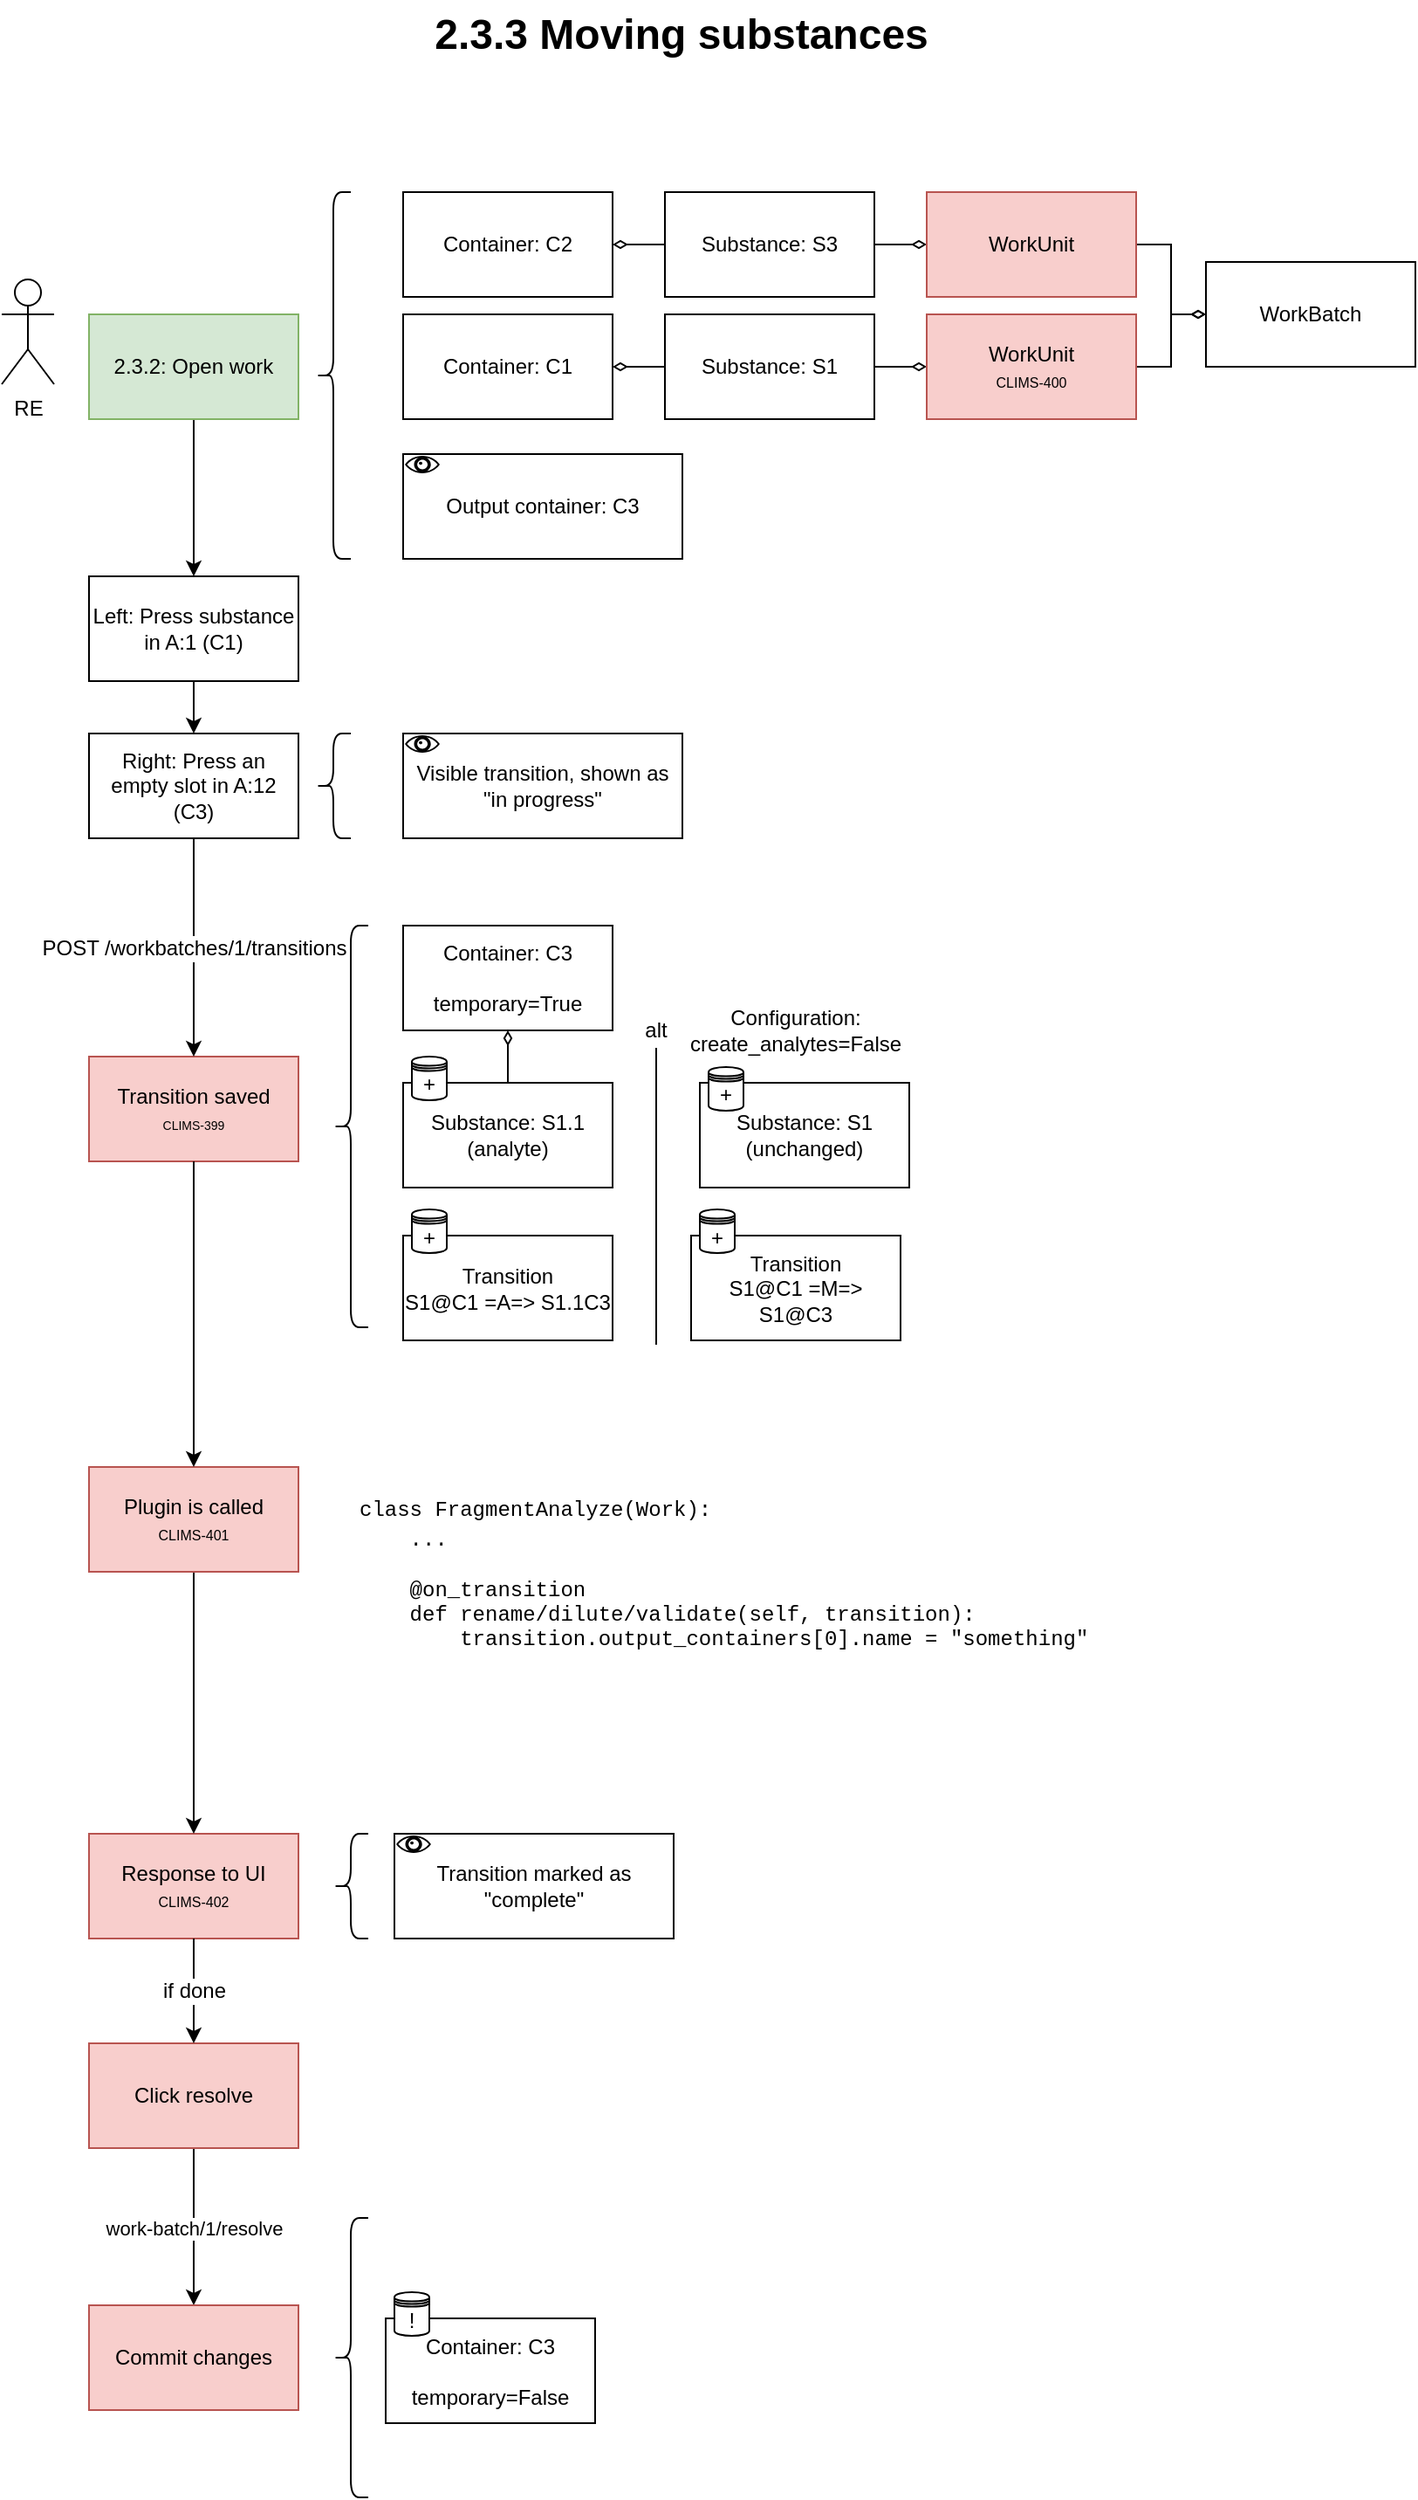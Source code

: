 <mxfile version="13.6.2" type="device"><diagram id="FZeOj1Peimrqbkz0t84R" name="Page-1"><mxGraphModel dx="1355" dy="945" grid="1" gridSize="10" guides="1" tooltips="1" connect="1" arrows="1" fold="1" page="1" pageScale="1" pageWidth="850" pageHeight="1100" math="0" shadow="0"><root><mxCell id="0"/><mxCell id="1" parent="0"/><mxCell id="lgbZ7ekYdtmSfeWeY-nu-1" value="RE" style="shape=umlActor;verticalLabelPosition=bottom;verticalAlign=top;html=1;outlineConnect=0;fontSize=12;" vertex="1" parent="1"><mxGeometry x="30" y="170" width="30" height="60" as="geometry"/></mxCell><mxCell id="lgbZ7ekYdtmSfeWeY-nu-2" value="" style="edgeStyle=orthogonalEdgeStyle;rounded=0;orthogonalLoop=1;jettySize=auto;html=1;startArrow=none;startFill=0;endArrow=classic;endFill=1;fontSize=12;" edge="1" parent="1" source="lgbZ7ekYdtmSfeWeY-nu-3" target="lgbZ7ekYdtmSfeWeY-nu-6"><mxGeometry relative="1" as="geometry"/></mxCell><mxCell id="lgbZ7ekYdtmSfeWeY-nu-3" value="Left: Press substance in A:1 (C1)" style="whiteSpace=wrap;html=1;rounded=0;" vertex="1" parent="1"><mxGeometry x="80" y="340" width="120" height="60" as="geometry"/></mxCell><mxCell id="lgbZ7ekYdtmSfeWeY-nu-4" value="" style="edgeStyle=orthogonalEdgeStyle;rounded=0;orthogonalLoop=1;jettySize=auto;html=1;startArrow=none;startFill=0;endArrow=classic;endFill=1;fontSize=12;" edge="1" parent="1" source="lgbZ7ekYdtmSfeWeY-nu-64" target="lgbZ7ekYdtmSfeWeY-nu-20"><mxGeometry relative="1" as="geometry"/></mxCell><mxCell id="lgbZ7ekYdtmSfeWeY-nu-5" value="work-batch/1/resolve" style="edgeLabel;html=1;align=center;verticalAlign=middle;resizable=0;points=[];" vertex="1" connectable="0" parent="lgbZ7ekYdtmSfeWeY-nu-4"><mxGeometry x="-0.223" relative="1" as="geometry"><mxPoint y="10.83" as="offset"/></mxGeometry></mxCell><mxCell id="lgbZ7ekYdtmSfeWeY-nu-6" value="Right: Press an empty slot in A:12 (C3)" style="whiteSpace=wrap;html=1;rounded=0;" vertex="1" parent="1"><mxGeometry x="80" y="430" width="120" height="60" as="geometry"/></mxCell><mxCell id="lgbZ7ekYdtmSfeWeY-nu-7" value="" style="shape=curlyBracket;whiteSpace=wrap;html=1;rounded=1;size=0.5;" vertex="1" parent="1"><mxGeometry x="210" y="120" width="20" height="210" as="geometry"/></mxCell><mxCell id="lgbZ7ekYdtmSfeWeY-nu-8" value="" style="edgeStyle=orthogonalEdgeStyle;rounded=0;orthogonalLoop=1;jettySize=auto;html=1;startArrow=diamondThin;startFill=0;endArrow=none;endFill=0;fontSize=12;" edge="1" parent="1" source="lgbZ7ekYdtmSfeWeY-nu-9" target="lgbZ7ekYdtmSfeWeY-nu-13"><mxGeometry relative="1" as="geometry"/></mxCell><mxCell id="lgbZ7ekYdtmSfeWeY-nu-9" value="Container: C1" style="rounded=0;whiteSpace=wrap;html=1;fillColor=#FFFFFF;fontSize=12;" vertex="1" parent="1"><mxGeometry x="260" y="190" width="120" height="60" as="geometry"/></mxCell><mxCell id="lgbZ7ekYdtmSfeWeY-nu-10" value="" style="edgeStyle=orthogonalEdgeStyle;rounded=0;orthogonalLoop=1;jettySize=auto;html=1;startArrow=diamondThin;startFill=0;endArrow=none;endFill=0;fontSize=12;" edge="1" parent="1" source="lgbZ7ekYdtmSfeWeY-nu-11" target="lgbZ7ekYdtmSfeWeY-nu-15"><mxGeometry relative="1" as="geometry"/></mxCell><mxCell id="lgbZ7ekYdtmSfeWeY-nu-11" value="Container: C2" style="rounded=0;whiteSpace=wrap;html=1;fillColor=#FFFFFF;fontSize=12;" vertex="1" parent="1"><mxGeometry x="260" y="120" width="120" height="60" as="geometry"/></mxCell><mxCell id="lgbZ7ekYdtmSfeWeY-nu-12" style="edgeStyle=orthogonalEdgeStyle;rounded=0;orthogonalLoop=1;jettySize=auto;html=1;startArrow=none;startFill=0;endArrow=diamondThin;endFill=0;strokeColor=#000000;fontSize=12;" edge="1" parent="1" source="lgbZ7ekYdtmSfeWeY-nu-13" target="lgbZ7ekYdtmSfeWeY-nu-36"><mxGeometry relative="1" as="geometry"/></mxCell><mxCell id="lgbZ7ekYdtmSfeWeY-nu-13" value="Substance: S1" style="rounded=0;whiteSpace=wrap;html=1;fillColor=#FFFFFF;fontSize=12;" vertex="1" parent="1"><mxGeometry x="410" y="190" width="120" height="60" as="geometry"/></mxCell><mxCell id="lgbZ7ekYdtmSfeWeY-nu-14" style="edgeStyle=orthogonalEdgeStyle;rounded=0;orthogonalLoop=1;jettySize=auto;html=1;startArrow=none;startFill=0;endArrow=diamondThin;endFill=0;strokeColor=#000000;fontSize=12;" edge="1" parent="1" source="lgbZ7ekYdtmSfeWeY-nu-15" target="lgbZ7ekYdtmSfeWeY-nu-34"><mxGeometry relative="1" as="geometry"/></mxCell><mxCell id="lgbZ7ekYdtmSfeWeY-nu-15" value="Substance: S3" style="rounded=0;whiteSpace=wrap;html=1;fillColor=#FFFFFF;fontSize=12;" vertex="1" parent="1"><mxGeometry x="410" y="120" width="120" height="60" as="geometry"/></mxCell><mxCell id="lgbZ7ekYdtmSfeWeY-nu-16" value="" style="shape=curlyBracket;whiteSpace=wrap;html=1;rounded=1;size=0.5;" vertex="1" parent="1"><mxGeometry x="220" y="540" width="20" height="230" as="geometry"/></mxCell><mxCell id="lgbZ7ekYdtmSfeWeY-nu-17" value="" style="edgeStyle=orthogonalEdgeStyle;rounded=0;orthogonalLoop=1;jettySize=auto;html=1;startArrow=diamondThin;startFill=0;endArrow=none;endFill=0;fontSize=12;" edge="1" parent="1" source="lgbZ7ekYdtmSfeWeY-nu-18" target="lgbZ7ekYdtmSfeWeY-nu-19"><mxGeometry relative="1" as="geometry"/></mxCell><mxCell id="lgbZ7ekYdtmSfeWeY-nu-18" value="Container: C3&lt;br&gt;&lt;br&gt;temporary=True" style="rounded=0;whiteSpace=wrap;html=1;fillColor=#FFFFFF;fontSize=12;" vertex="1" parent="1"><mxGeometry x="260" y="540" width="120" height="60" as="geometry"/></mxCell><mxCell id="lgbZ7ekYdtmSfeWeY-nu-19" value="Substance: S1.1&lt;br&gt;(analyte)" style="rounded=0;whiteSpace=wrap;html=1;fillColor=#FFFFFF;fontSize=12;" vertex="1" parent="1"><mxGeometry x="260" y="630" width="120" height="60" as="geometry"/></mxCell><mxCell id="lgbZ7ekYdtmSfeWeY-nu-20" value="Commit changes" style="whiteSpace=wrap;html=1;rounded=0;fillColor=#f8cecc;strokeColor=#b85450;" vertex="1" parent="1"><mxGeometry x="80" y="1330" width="120" height="60" as="geometry"/></mxCell><mxCell id="lgbZ7ekYdtmSfeWeY-nu-21" value="" style="shape=curlyBracket;whiteSpace=wrap;html=1;rounded=1;size=0.5;" vertex="1" parent="1"><mxGeometry x="220" y="1280" width="20" height="160" as="geometry"/></mxCell><mxCell id="lgbZ7ekYdtmSfeWeY-nu-22" value="Container: C3&lt;br&gt;&lt;br&gt;temporary=False" style="rounded=0;whiteSpace=wrap;html=1;fillColor=#FFFFFF;fontSize=12;" vertex="1" parent="1"><mxGeometry x="250" y="1337.5" width="120" height="60" as="geometry"/></mxCell><mxCell id="lgbZ7ekYdtmSfeWeY-nu-23" value="+" style="shape=datastore;whiteSpace=wrap;html=1;fontSize=12;" vertex="1" parent="1"><mxGeometry x="265" y="615" width="20" height="25" as="geometry"/></mxCell><mxCell id="lgbZ7ekYdtmSfeWeY-nu-24" value="!" style="shape=datastore;whiteSpace=wrap;html=1;fontSize=12;" vertex="1" parent="1"><mxGeometry x="255" y="1322.5" width="20" height="25" as="geometry"/></mxCell><mxCell id="lgbZ7ekYdtmSfeWeY-nu-25" value="" style="line;strokeWidth=1;direction=south;html=1;fillColor=#FFFFFF;fontSize=12;" vertex="1" parent="1"><mxGeometry x="400" y="610" width="10" height="170" as="geometry"/></mxCell><mxCell id="lgbZ7ekYdtmSfeWeY-nu-26" value="alt" style="text;html=1;strokeColor=none;fillColor=none;align=center;verticalAlign=middle;whiteSpace=wrap;rounded=0;fontSize=12;" vertex="1" parent="1"><mxGeometry x="385" y="590" width="40" height="20" as="geometry"/></mxCell><mxCell id="lgbZ7ekYdtmSfeWeY-nu-27" value="Substance: S1&lt;br&gt;(unchanged)" style="rounded=0;whiteSpace=wrap;html=1;fillColor=#FFFFFF;fontSize=12;" vertex="1" parent="1"><mxGeometry x="430" y="630" width="120" height="60" as="geometry"/></mxCell><mxCell id="lgbZ7ekYdtmSfeWeY-nu-28" value="+" style="shape=datastore;whiteSpace=wrap;html=1;fontSize=12;" vertex="1" parent="1"><mxGeometry x="435" y="621" width="20" height="25" as="geometry"/></mxCell><mxCell id="lgbZ7ekYdtmSfeWeY-nu-29" value="Configuration: create_analytes=False" style="text;html=1;strokeColor=none;fillColor=none;align=center;verticalAlign=middle;whiteSpace=wrap;rounded=0;fontSize=12;" vertex="1" parent="1"><mxGeometry x="465" y="590" width="40" height="20" as="geometry"/></mxCell><mxCell id="lgbZ7ekYdtmSfeWeY-nu-30" value="" style="edgeStyle=orthogonalEdgeStyle;rounded=0;orthogonalLoop=1;jettySize=auto;html=1;startArrow=none;startFill=0;endArrow=classic;endFill=1;fontSize=12;" edge="1" parent="1" source="lgbZ7ekYdtmSfeWeY-nu-59" target="lgbZ7ekYdtmSfeWeY-nu-3"><mxGeometry relative="1" as="geometry"><mxPoint x="140" y="255.0" as="sourcePoint"/><mxPoint x="140" y="480" as="targetPoint"/></mxGeometry></mxCell><mxCell id="lgbZ7ekYdtmSfeWeY-nu-31" style="edgeStyle=orthogonalEdgeStyle;rounded=0;orthogonalLoop=1;jettySize=auto;html=1;startArrow=diamondThin;startFill=0;endArrow=none;endFill=0;fontSize=12;strokeColor=none;" edge="1" parent="1" source="lgbZ7ekYdtmSfeWeY-nu-34" target="lgbZ7ekYdtmSfeWeY-nu-15"><mxGeometry relative="1" as="geometry"><Array as="points"/></mxGeometry></mxCell><mxCell id="lgbZ7ekYdtmSfeWeY-nu-32" value="WorkBatch" style="rounded=0;whiteSpace=wrap;html=1;strokeWidth=1;fillColor=#FFFFFF;fontSize=12;" vertex="1" parent="1"><mxGeometry x="720" y="160" width="120" height="60" as="geometry"/></mxCell><mxCell id="lgbZ7ekYdtmSfeWeY-nu-33" style="edgeStyle=orthogonalEdgeStyle;rounded=0;orthogonalLoop=1;jettySize=auto;html=1;startArrow=none;startFill=0;endArrow=diamondThin;endFill=0;strokeColor=#000000;fontSize=12;" edge="1" parent="1" source="lgbZ7ekYdtmSfeWeY-nu-34" target="lgbZ7ekYdtmSfeWeY-nu-32"><mxGeometry relative="1" as="geometry"/></mxCell><mxCell id="lgbZ7ekYdtmSfeWeY-nu-34" value="WorkUnit" style="rounded=0;whiteSpace=wrap;html=1;fillColor=#f8cecc;fontSize=12;strokeColor=#b85450;" vertex="1" parent="1"><mxGeometry x="560" y="120" width="120" height="60" as="geometry"/></mxCell><mxCell id="lgbZ7ekYdtmSfeWeY-nu-35" style="edgeStyle=orthogonalEdgeStyle;rounded=0;orthogonalLoop=1;jettySize=auto;html=1;startArrow=none;startFill=0;endArrow=diamondThin;endFill=0;strokeColor=#000000;fontSize=12;" edge="1" parent="1" source="lgbZ7ekYdtmSfeWeY-nu-36" target="lgbZ7ekYdtmSfeWeY-nu-32"><mxGeometry relative="1" as="geometry"/></mxCell><mxCell id="lgbZ7ekYdtmSfeWeY-nu-36" value="WorkUnit&lt;br&gt;&lt;font style=&quot;font-size: 8px&quot;&gt;CLIMS-400&lt;/font&gt;" style="rounded=0;whiteSpace=wrap;html=1;fillColor=#f8cecc;fontSize=12;strokeColor=#b85450;" vertex="1" parent="1"><mxGeometry x="560" y="190" width="120" height="60" as="geometry"/></mxCell><mxCell id="lgbZ7ekYdtmSfeWeY-nu-37" value="Transition saved&lt;br&gt;&lt;font style=&quot;font-size: 7px&quot;&gt;CLIMS-399&lt;/font&gt;" style="rounded=0;whiteSpace=wrap;html=1;fillColor=#f8cecc;strokeColor=#b85450;" vertex="1" parent="1"><mxGeometry x="80" y="615" width="120" height="60" as="geometry"/></mxCell><mxCell id="lgbZ7ekYdtmSfeWeY-nu-38" value="POST /workbatches/1/transitions" style="edgeStyle=orthogonalEdgeStyle;rounded=0;orthogonalLoop=1;jettySize=auto;html=1;startArrow=none;startFill=0;endArrow=classic;endFill=1;fontSize=12;" edge="1" parent="1" source="lgbZ7ekYdtmSfeWeY-nu-6" target="lgbZ7ekYdtmSfeWeY-nu-37"><mxGeometry relative="1" as="geometry"><mxPoint x="140" y="510" as="sourcePoint"/><mxPoint x="140" y="870" as="targetPoint"/></mxGeometry></mxCell><mxCell id="lgbZ7ekYdtmSfeWeY-nu-39" value="" style="shape=curlyBracket;whiteSpace=wrap;html=1;rounded=1;" vertex="1" parent="1"><mxGeometry x="210" y="430" width="20" height="60" as="geometry"/></mxCell><mxCell id="lgbZ7ekYdtmSfeWeY-nu-40" value="" style="group" vertex="1" connectable="0" parent="1"><mxGeometry x="260" y="430" width="160" height="60" as="geometry"/></mxCell><mxCell id="lgbZ7ekYdtmSfeWeY-nu-41" value="" style="group" vertex="1" connectable="0" parent="lgbZ7ekYdtmSfeWeY-nu-40"><mxGeometry width="160" height="60" as="geometry"/></mxCell><mxCell id="lgbZ7ekYdtmSfeWeY-nu-42" value="Visible transition, shown as &quot;in progress&quot;" style="rounded=0;whiteSpace=wrap;html=1;fillColor=#FFFFFF;fontSize=12;" vertex="1" parent="lgbZ7ekYdtmSfeWeY-nu-41"><mxGeometry width="160" height="60" as="geometry"/></mxCell><mxCell id="lgbZ7ekYdtmSfeWeY-nu-43" value="" style="shape=mxgraph.signs.healthcare.eye;html=1;fillColor=#000000;strokeColor=none;verticalLabelPosition=bottom;verticalAlign=top;align=center;" vertex="1" parent="lgbZ7ekYdtmSfeWeY-nu-41"><mxGeometry x="1" y="1" width="20" height="10" as="geometry"/></mxCell><mxCell id="lgbZ7ekYdtmSfeWeY-nu-44" value="Transition&lt;br&gt;S1@C1 =A=&amp;gt; S1.1C3" style="rounded=0;whiteSpace=wrap;html=1;fillColor=#FFFFFF;fontSize=12;" vertex="1" parent="1"><mxGeometry x="260" y="717.5" width="120" height="60" as="geometry"/></mxCell><mxCell id="lgbZ7ekYdtmSfeWeY-nu-45" value="+" style="shape=datastore;whiteSpace=wrap;html=1;fontSize=12;" vertex="1" parent="1"><mxGeometry x="265" y="702.5" width="20" height="25" as="geometry"/></mxCell><mxCell id="lgbZ7ekYdtmSfeWeY-nu-46" value="Transition&lt;br&gt;S1@C1 =M=&amp;gt; S1@C3" style="rounded=0;whiteSpace=wrap;html=1;fillColor=#FFFFFF;fontSize=12;" vertex="1" parent="1"><mxGeometry x="425" y="717.5" width="120" height="60" as="geometry"/></mxCell><mxCell id="lgbZ7ekYdtmSfeWeY-nu-47" value="+" style="shape=datastore;whiteSpace=wrap;html=1;fontSize=12;" vertex="1" parent="1"><mxGeometry x="430" y="702.5" width="20" height="25" as="geometry"/></mxCell><mxCell id="lgbZ7ekYdtmSfeWeY-nu-48" value="Response to UI&lt;br&gt;&lt;font style=&quot;font-size: 8px&quot;&gt;CLIMS-402&lt;/font&gt;" style="rounded=0;whiteSpace=wrap;html=1;fillColor=#f8cecc;strokeColor=#b85450;" vertex="1" parent="1"><mxGeometry x="80" y="1060" width="120" height="60" as="geometry"/></mxCell><mxCell id="lgbZ7ekYdtmSfeWeY-nu-49" value="" style="edgeStyle=orthogonalEdgeStyle;rounded=0;orthogonalLoop=1;jettySize=auto;html=1;startArrow=none;startFill=0;endArrow=classic;endFill=1;fontSize=12;" edge="1" parent="1" source="lgbZ7ekYdtmSfeWeY-nu-55" target="lgbZ7ekYdtmSfeWeY-nu-48"><mxGeometry relative="1" as="geometry"><mxPoint x="140" y="675" as="sourcePoint"/><mxPoint x="140" y="990" as="targetPoint"/></mxGeometry></mxCell><mxCell id="lgbZ7ekYdtmSfeWeY-nu-50" value="" style="group" vertex="1" connectable="0" parent="1"><mxGeometry x="255" y="1060" width="160" height="60" as="geometry"/></mxCell><mxCell id="lgbZ7ekYdtmSfeWeY-nu-51" value="" style="group" vertex="1" connectable="0" parent="lgbZ7ekYdtmSfeWeY-nu-50"><mxGeometry width="160" height="60" as="geometry"/></mxCell><mxCell id="lgbZ7ekYdtmSfeWeY-nu-52" value="Transition marked as &quot;complete&quot;" style="rounded=0;whiteSpace=wrap;html=1;fillColor=#FFFFFF;fontSize=12;" vertex="1" parent="lgbZ7ekYdtmSfeWeY-nu-51"><mxGeometry width="160" height="60" as="geometry"/></mxCell><mxCell id="lgbZ7ekYdtmSfeWeY-nu-53" value="" style="shape=mxgraph.signs.healthcare.eye;html=1;fillColor=#000000;strokeColor=none;verticalLabelPosition=bottom;verticalAlign=top;align=center;" vertex="1" parent="lgbZ7ekYdtmSfeWeY-nu-51"><mxGeometry x="1" y="1" width="20" height="10" as="geometry"/></mxCell><mxCell id="lgbZ7ekYdtmSfeWeY-nu-54" value="" style="shape=curlyBracket;whiteSpace=wrap;html=1;rounded=1;" vertex="1" parent="1"><mxGeometry x="220" y="1060" width="20" height="60" as="geometry"/></mxCell><mxCell id="lgbZ7ekYdtmSfeWeY-nu-55" value="Plugin is called&lt;br&gt;&lt;font style=&quot;font-size: 8px&quot;&gt;CLIMS-401&lt;/font&gt;" style="rounded=0;whiteSpace=wrap;html=1;fillColor=#f8cecc;strokeColor=#b85450;" vertex="1" parent="1"><mxGeometry x="80" y="850" width="120" height="60" as="geometry"/></mxCell><mxCell id="lgbZ7ekYdtmSfeWeY-nu-56" value="" style="edgeStyle=orthogonalEdgeStyle;rounded=0;orthogonalLoop=1;jettySize=auto;html=1;startArrow=none;startFill=0;endArrow=classic;endFill=1;fontSize=12;" edge="1" parent="1" source="lgbZ7ekYdtmSfeWeY-nu-37" target="lgbZ7ekYdtmSfeWeY-nu-55"><mxGeometry relative="1" as="geometry"><mxPoint x="140" y="675" as="sourcePoint"/><mxPoint x="140" y="1060.0" as="targetPoint"/></mxGeometry></mxCell><mxCell id="lgbZ7ekYdtmSfeWeY-nu-57" value="&lt;h1&gt;&lt;div style=&quot;text-align: justify&quot;&gt;&lt;span style=&quot;font-family: &amp;#34;courier new&amp;#34; ; font-size: 12px ; font-weight: normal&quot;&gt;class FragmentAnalyze(Work):&lt;/span&gt;&lt;br&gt;&lt;/div&gt;&lt;font face=&quot;Courier New&quot; style=&quot;font-size: 12px ; font-weight: normal&quot;&gt;&lt;div style=&quot;text-align: justify&quot;&gt;&lt;span&gt;&amp;nbsp; &amp;nbsp; ...&lt;/span&gt;&lt;/div&gt;&lt;div style=&quot;text-align: justify&quot;&gt;&lt;span&gt;&amp;nbsp; &amp;nbsp;&amp;nbsp;&lt;/span&gt;&lt;/div&gt;&lt;div style=&quot;text-align: justify&quot;&gt;&lt;span&gt;&amp;nbsp; &amp;nbsp; @on_transition&lt;/span&gt;&lt;/div&gt;&lt;div style=&quot;text-align: justify&quot;&gt;&lt;span&gt;&amp;nbsp; &amp;nbsp; def rename/dilute/validate(self, transition):&lt;/span&gt;&lt;/div&gt;&lt;div style=&quot;text-align: justify&quot;&gt;&lt;span&gt;&amp;nbsp; &amp;nbsp; &amp;nbsp; &amp;nbsp; transition.output_containers[0].name = &quot;something&quot;&lt;/span&gt;&lt;/div&gt;&lt;/font&gt;&lt;/h1&gt;" style="text;html=1;strokeColor=none;fillColor=none;spacing=5;spacingTop=-20;whiteSpace=wrap;overflow=hidden;rounded=0;fontSize=12;" vertex="1" parent="1"><mxGeometry x="230" y="850" width="520" height="190" as="geometry"/></mxCell><mxCell id="lgbZ7ekYdtmSfeWeY-nu-58" value="2.3.3 Moving substances" style="text;strokeColor=none;fillColor=none;html=1;fontSize=24;fontStyle=1;verticalAlign=middle;align=center;" vertex="1" parent="1"><mxGeometry x="38.5" y="10" width="760" height="40" as="geometry"/></mxCell><mxCell id="lgbZ7ekYdtmSfeWeY-nu-59" value="2.3.2: Open work" style="rounded=0;whiteSpace=wrap;html=1;fillColor=#d5e8d4;strokeColor=#82b366;" vertex="1" parent="1"><mxGeometry x="80" y="190" width="120" height="60" as="geometry"/></mxCell><mxCell id="lgbZ7ekYdtmSfeWeY-nu-60" value="" style="group;fillColor=#f8cecc;strokeColor=#b85450;" vertex="1" connectable="0" parent="1"><mxGeometry x="260" y="270" width="160" height="60" as="geometry"/></mxCell><mxCell id="lgbZ7ekYdtmSfeWeY-nu-61" value="" style="group" vertex="1" connectable="0" parent="lgbZ7ekYdtmSfeWeY-nu-60"><mxGeometry width="160" height="60" as="geometry"/></mxCell><mxCell id="lgbZ7ekYdtmSfeWeY-nu-62" value="Output container: C3" style="rounded=0;whiteSpace=wrap;html=1;fillColor=#FFFFFF;fontSize=12;" vertex="1" parent="lgbZ7ekYdtmSfeWeY-nu-61"><mxGeometry width="160" height="60" as="geometry"/></mxCell><mxCell id="lgbZ7ekYdtmSfeWeY-nu-63" value="" style="shape=mxgraph.signs.healthcare.eye;html=1;fillColor=#000000;strokeColor=none;verticalLabelPosition=bottom;verticalAlign=top;align=center;" vertex="1" parent="lgbZ7ekYdtmSfeWeY-nu-61"><mxGeometry x="1" y="1" width="20" height="10" as="geometry"/></mxCell><mxCell id="lgbZ7ekYdtmSfeWeY-nu-64" value="Click resolve" style="rounded=0;whiteSpace=wrap;html=1;fillColor=#f8cecc;strokeColor=#b85450;" vertex="1" parent="1"><mxGeometry x="80" y="1180" width="120" height="60" as="geometry"/></mxCell><mxCell id="lgbZ7ekYdtmSfeWeY-nu-65" value="if done" style="edgeStyle=orthogonalEdgeStyle;rounded=0;orthogonalLoop=1;jettySize=auto;html=1;startArrow=none;startFill=0;endArrow=classic;endFill=1;fontSize=12;" edge="1" parent="1" source="lgbZ7ekYdtmSfeWeY-nu-48" target="lgbZ7ekYdtmSfeWeY-nu-64"><mxGeometry relative="1" as="geometry"><mxPoint x="140" y="1120" as="sourcePoint"/><mxPoint x="140" y="1330" as="targetPoint"/></mxGeometry></mxCell></root></mxGraphModel></diagram></mxfile>